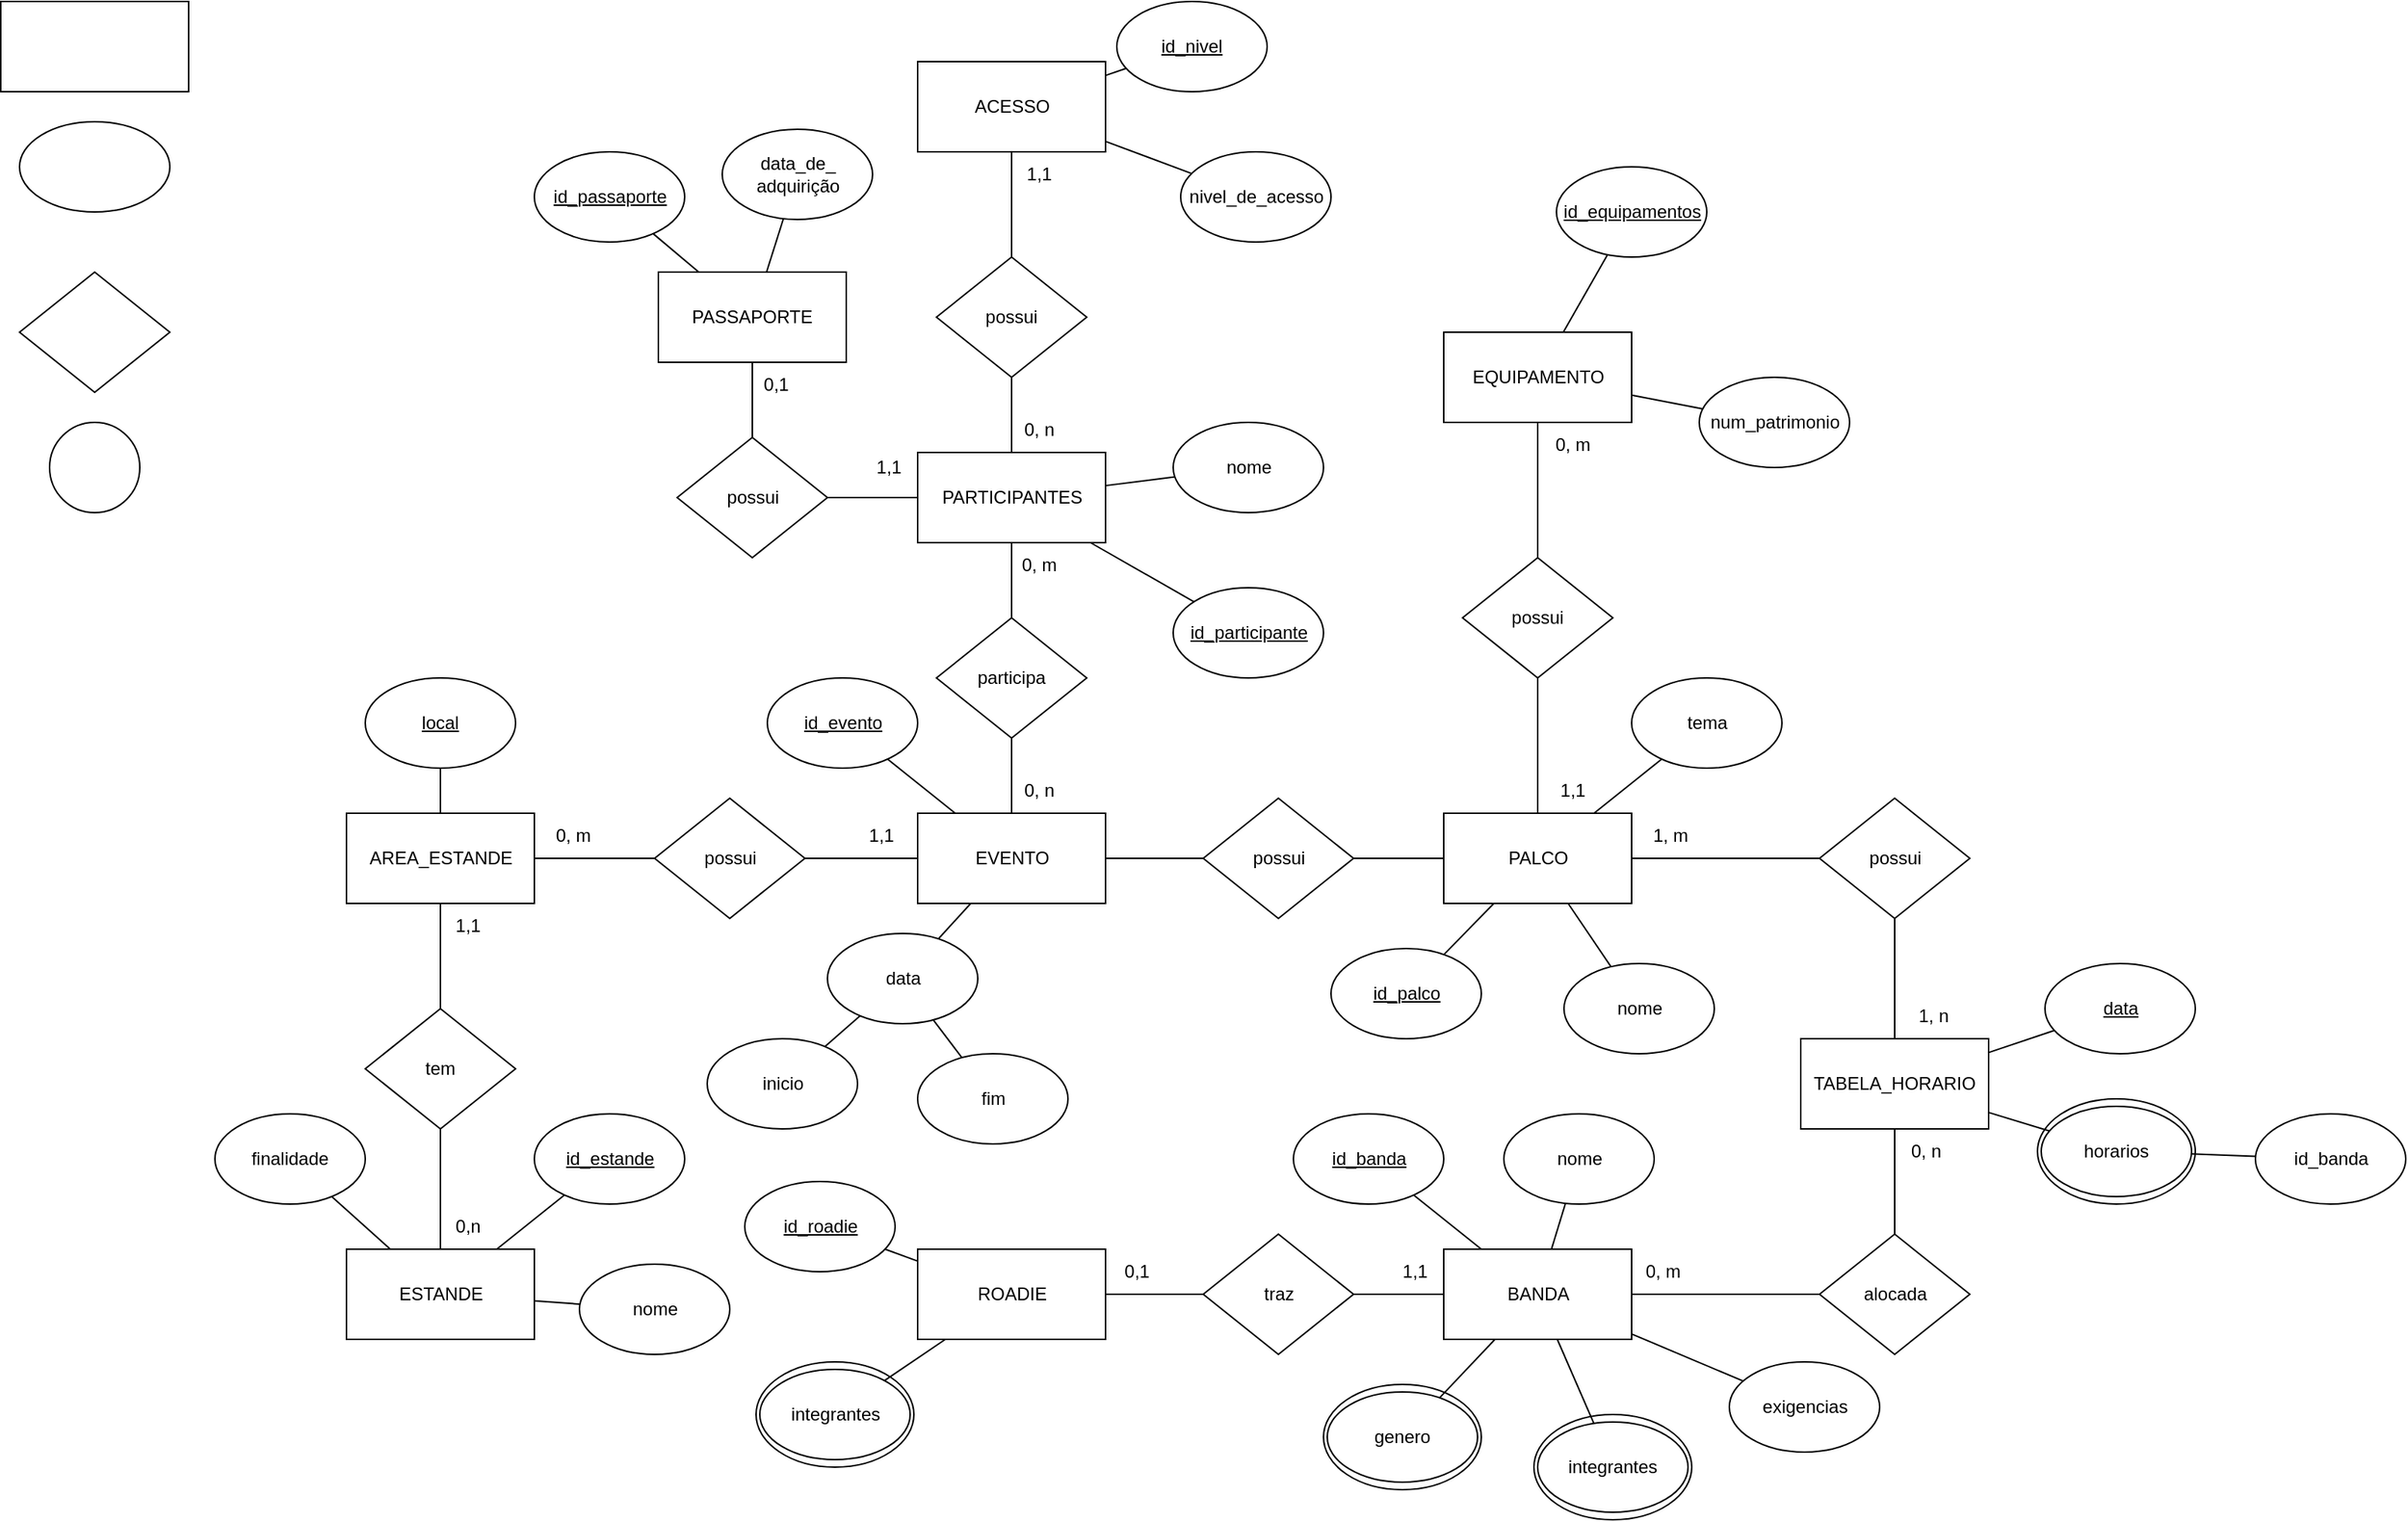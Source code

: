 <mxfile>
    <diagram id="qa-SkBQR2cakCYE9J4Vw" name="Page-1">
        <mxGraphModel dx="1600" dy="988" grid="1" gridSize="10" guides="1" tooltips="1" connect="1" arrows="1" fold="1" page="1" pageScale="1" pageWidth="850" pageHeight="1100" math="0" shadow="0">
            <root>
                <mxCell id="0"/>
                <mxCell id="1" parent="0"/>
                <mxCell id="99" value="integrantes" style="ellipse;whiteSpace=wrap;html=1;" parent="1" vertex="1">
                    <mxGeometry x="510" y="945" width="105" height="70" as="geometry"/>
                </mxCell>
                <mxCell id="2" value="" style="ellipse;whiteSpace=wrap;html=1;" parent="1" vertex="1">
                    <mxGeometry x="20" y="120" width="100" height="60" as="geometry"/>
                </mxCell>
                <mxCell id="3" value="" style="rounded=0;whiteSpace=wrap;html=1;" parent="1" vertex="1">
                    <mxGeometry x="7.5" y="40" width="125" height="60" as="geometry"/>
                </mxCell>
                <mxCell id="4" value="" style="rhombus;whiteSpace=wrap;html=1;" parent="1" vertex="1">
                    <mxGeometry x="20" y="220" width="100" height="80" as="geometry"/>
                </mxCell>
                <mxCell id="5" value="" style="ellipse;whiteSpace=wrap;html=1;aspect=fixed;" parent="1" vertex="1">
                    <mxGeometry x="40" y="320" width="60" height="60" as="geometry"/>
                </mxCell>
                <mxCell id="6" value="PARTICIPANTES" style="rounded=0;whiteSpace=wrap;html=1;" parent="1" vertex="1">
                    <mxGeometry x="617.5" y="340" width="125" height="60" as="geometry"/>
                </mxCell>
                <mxCell id="7" value="ACESSO" style="rounded=0;whiteSpace=wrap;html=1;" parent="1" vertex="1">
                    <mxGeometry x="617.5" y="80" width="125" height="60" as="geometry"/>
                </mxCell>
                <mxCell id="8" value="PASSAPORTE" style="rounded=0;whiteSpace=wrap;html=1;" parent="1" vertex="1">
                    <mxGeometry x="445" y="220" width="125" height="60" as="geometry"/>
                </mxCell>
                <mxCell id="9" value="EVENTO" style="rounded=0;whiteSpace=wrap;html=1;" parent="1" vertex="1">
                    <mxGeometry x="617.5" y="580" width="125" height="60" as="geometry"/>
                </mxCell>
                <mxCell id="10" value="BANDA" style="rounded=0;whiteSpace=wrap;html=1;" parent="1" vertex="1">
                    <mxGeometry x="967.5" y="870" width="125" height="60" as="geometry"/>
                </mxCell>
                <mxCell id="11" value="ROADIE" style="rounded=0;whiteSpace=wrap;html=1;" parent="1" vertex="1">
                    <mxGeometry x="617.5" y="870" width="125" height="60" as="geometry"/>
                </mxCell>
                <mxCell id="12" value="PALCO" style="rounded=0;whiteSpace=wrap;html=1;" parent="1" vertex="1">
                    <mxGeometry x="967.5" y="580" width="125" height="60" as="geometry"/>
                </mxCell>
                <mxCell id="13" value="EQUIPAMENTO" style="rounded=0;whiteSpace=wrap;html=1;" parent="1" vertex="1">
                    <mxGeometry x="967.5" y="260" width="125" height="60" as="geometry"/>
                </mxCell>
                <mxCell id="14" value="TABELA_HORARIO" style="rounded=0;whiteSpace=wrap;html=1;" parent="1" vertex="1">
                    <mxGeometry x="1205" y="730" width="125" height="60" as="geometry"/>
                </mxCell>
                <mxCell id="15" value="AREA_ESTANDE" style="rounded=0;whiteSpace=wrap;html=1;" parent="1" vertex="1">
                    <mxGeometry x="237.5" y="580" width="125" height="60" as="geometry"/>
                </mxCell>
                <mxCell id="16" value="ESTANDE" style="rounded=0;whiteSpace=wrap;html=1;" parent="1" vertex="1">
                    <mxGeometry x="237.5" y="870" width="125" height="60" as="geometry"/>
                </mxCell>
                <mxCell id="17" value="possui" style="rhombus;whiteSpace=wrap;html=1;" parent="1" vertex="1">
                    <mxGeometry x="630" y="210" width="100" height="80" as="geometry"/>
                </mxCell>
                <mxCell id="18" value="" style="endArrow=none;html=1;" parent="1" source="6" target="17" edge="1">
                    <mxGeometry width="50" height="50" relative="1" as="geometry">
                        <mxPoint x="407.5" y="420" as="sourcePoint"/>
                        <mxPoint x="457.5" y="370" as="targetPoint"/>
                    </mxGeometry>
                </mxCell>
                <mxCell id="19" value="" style="endArrow=none;html=1;" parent="1" source="17" target="7" edge="1">
                    <mxGeometry width="50" height="50" relative="1" as="geometry">
                        <mxPoint x="687.5" y="230" as="sourcePoint"/>
                        <mxPoint x="690" y="300" as="targetPoint"/>
                    </mxGeometry>
                </mxCell>
                <mxCell id="21" value="possui" style="rhombus;whiteSpace=wrap;html=1;" parent="1" vertex="1">
                    <mxGeometry x="457.5" y="330" width="100" height="80" as="geometry"/>
                </mxCell>
                <mxCell id="22" value="" style="endArrow=none;html=1;" parent="1" source="6" target="21" edge="1">
                    <mxGeometry width="50" height="50" relative="1" as="geometry">
                        <mxPoint x="690" y="350" as="sourcePoint"/>
                        <mxPoint x="690" y="270" as="targetPoint"/>
                    </mxGeometry>
                </mxCell>
                <mxCell id="23" value="" style="endArrow=none;html=1;" parent="1" source="21" target="8" edge="1">
                    <mxGeometry width="50" height="50" relative="1" as="geometry">
                        <mxPoint x="627.5" y="380" as="sourcePoint"/>
                        <mxPoint x="567.5" y="380" as="targetPoint"/>
                    </mxGeometry>
                </mxCell>
                <mxCell id="24" value="participa" style="rhombus;whiteSpace=wrap;html=1;" parent="1" vertex="1">
                    <mxGeometry x="630" y="450" width="100" height="80" as="geometry"/>
                </mxCell>
                <mxCell id="25" value="" style="endArrow=none;html=1;" parent="1" source="6" target="24" edge="1">
                    <mxGeometry width="50" height="50" relative="1" as="geometry">
                        <mxPoint x="690" y="350" as="sourcePoint"/>
                        <mxPoint x="680" y="460" as="targetPoint"/>
                    </mxGeometry>
                </mxCell>
                <mxCell id="26" value="" style="endArrow=none;html=1;" parent="1" source="9" target="24" edge="1">
                    <mxGeometry width="50" height="50" relative="1" as="geometry">
                        <mxPoint x="700" y="340" as="sourcePoint"/>
                        <mxPoint x="700" y="260" as="targetPoint"/>
                    </mxGeometry>
                </mxCell>
                <mxCell id="27" value="possui" style="rhombus;whiteSpace=wrap;html=1;" parent="1" vertex="1">
                    <mxGeometry x="807.5" y="570" width="100" height="80" as="geometry"/>
                </mxCell>
                <mxCell id="28" value="" style="endArrow=none;html=1;" parent="1" source="9" target="27" edge="1">
                    <mxGeometry width="50" height="50" relative="1" as="geometry">
                        <mxPoint x="690" y="590" as="sourcePoint"/>
                        <mxPoint x="690" y="530" as="targetPoint"/>
                    </mxGeometry>
                </mxCell>
                <mxCell id="29" value="" style="endArrow=none;html=1;" parent="1" source="27" target="12" edge="1">
                    <mxGeometry width="50" height="50" relative="1" as="geometry">
                        <mxPoint x="700" y="600" as="sourcePoint"/>
                        <mxPoint x="700" y="540" as="targetPoint"/>
                    </mxGeometry>
                </mxCell>
                <mxCell id="30" value="traz" style="rhombus;whiteSpace=wrap;html=1;" parent="1" vertex="1">
                    <mxGeometry x="807.5" y="860" width="100" height="80" as="geometry"/>
                </mxCell>
                <mxCell id="31" value="" style="endArrow=none;html=1;" parent="1" source="11" target="30" edge="1">
                    <mxGeometry width="50" height="50" relative="1" as="geometry">
                        <mxPoint x="752.5" y="620" as="sourcePoint"/>
                        <mxPoint x="817.5" y="620" as="targetPoint"/>
                    </mxGeometry>
                </mxCell>
                <mxCell id="32" value="" style="endArrow=none;html=1;" parent="1" source="10" target="30" edge="1">
                    <mxGeometry width="50" height="50" relative="1" as="geometry">
                        <mxPoint x="762.5" y="630" as="sourcePoint"/>
                        <mxPoint x="827.5" y="630" as="targetPoint"/>
                    </mxGeometry>
                </mxCell>
                <mxCell id="33" value="alocada" style="rhombus;whiteSpace=wrap;html=1;" parent="1" vertex="1">
                    <mxGeometry x="1217.5" y="860" width="100" height="80" as="geometry"/>
                </mxCell>
                <mxCell id="34" value="" style="endArrow=none;html=1;" parent="1" source="33" target="10" edge="1">
                    <mxGeometry width="50" height="50" relative="1" as="geometry">
                        <mxPoint x="977.5" y="910" as="sourcePoint"/>
                        <mxPoint x="917.5" y="910" as="targetPoint"/>
                    </mxGeometry>
                </mxCell>
                <mxCell id="35" value="possui" style="rhombus;whiteSpace=wrap;html=1;" parent="1" vertex="1">
                    <mxGeometry x="1217.5" y="570" width="100" height="80" as="geometry"/>
                </mxCell>
                <mxCell id="36" value="" style="endArrow=none;html=1;" parent="1" source="14" target="33" edge="1">
                    <mxGeometry width="50" height="50" relative="1" as="geometry">
                        <mxPoint x="1227.5" y="910" as="sourcePoint"/>
                        <mxPoint x="1102.5" y="910" as="targetPoint"/>
                    </mxGeometry>
                </mxCell>
                <mxCell id="37" value="" style="endArrow=none;html=1;" parent="1" source="35" target="14" edge="1">
                    <mxGeometry width="50" height="50" relative="1" as="geometry">
                        <mxPoint x="1277.5" y="800" as="sourcePoint"/>
                        <mxPoint x="1277.5" y="870" as="targetPoint"/>
                    </mxGeometry>
                </mxCell>
                <mxCell id="38" value="" style="endArrow=none;html=1;" parent="1" source="12" target="35" edge="1">
                    <mxGeometry width="50" height="50" relative="1" as="geometry">
                        <mxPoint x="1277.5" y="660" as="sourcePoint"/>
                        <mxPoint x="1277.5" y="740" as="targetPoint"/>
                    </mxGeometry>
                </mxCell>
                <mxCell id="39" value="possui" style="rhombus;whiteSpace=wrap;html=1;" parent="1" vertex="1">
                    <mxGeometry x="980" y="410" width="100" height="80" as="geometry"/>
                </mxCell>
                <mxCell id="40" value="" style="endArrow=none;html=1;" parent="1" source="39" target="12" edge="1">
                    <mxGeometry width="50" height="50" relative="1" as="geometry">
                        <mxPoint x="1102.5" y="620" as="sourcePoint"/>
                        <mxPoint x="1227.5" y="620" as="targetPoint"/>
                    </mxGeometry>
                </mxCell>
                <mxCell id="41" value="" style="endArrow=none;html=1;" parent="1" source="13" target="39" edge="1">
                    <mxGeometry width="50" height="50" relative="1" as="geometry">
                        <mxPoint x="1112.5" y="630" as="sourcePoint"/>
                        <mxPoint x="1237.5" y="630" as="targetPoint"/>
                    </mxGeometry>
                </mxCell>
                <mxCell id="43" value="tem" style="rhombus;whiteSpace=wrap;html=1;" parent="1" vertex="1">
                    <mxGeometry x="250" y="710" width="100" height="80" as="geometry"/>
                </mxCell>
                <mxCell id="44" value="possui" style="rhombus;whiteSpace=wrap;html=1;" parent="1" vertex="1">
                    <mxGeometry x="442.5" y="570" width="100" height="80" as="geometry"/>
                </mxCell>
                <mxCell id="46" value="" style="endArrow=none;html=1;" parent="1" source="44" target="9" edge="1">
                    <mxGeometry width="50" height="50" relative="1" as="geometry">
                        <mxPoint x="752.5" y="620" as="sourcePoint"/>
                        <mxPoint x="817.5" y="620" as="targetPoint"/>
                    </mxGeometry>
                </mxCell>
                <mxCell id="47" value="" style="endArrow=none;html=1;" parent="1" source="15" target="44" edge="1">
                    <mxGeometry width="50" height="50" relative="1" as="geometry">
                        <mxPoint x="552.5" y="620" as="sourcePoint"/>
                        <mxPoint x="497.5" y="620" as="targetPoint"/>
                    </mxGeometry>
                </mxCell>
                <mxCell id="48" value="" style="endArrow=none;html=1;" parent="1" source="43" target="15" edge="1">
                    <mxGeometry width="50" height="50" relative="1" as="geometry">
                        <mxPoint x="562.5" y="630" as="sourcePoint"/>
                        <mxPoint x="637.5" y="630" as="targetPoint"/>
                    </mxGeometry>
                </mxCell>
                <mxCell id="49" value="" style="endArrow=none;html=1;" parent="1" source="16" target="43" edge="1">
                    <mxGeometry width="50" height="50" relative="1" as="geometry">
                        <mxPoint x="572.5" y="640" as="sourcePoint"/>
                        <mxPoint x="647.5" y="640" as="targetPoint"/>
                    </mxGeometry>
                </mxCell>
                <mxCell id="50" value="&lt;u&gt;id_participante&lt;/u&gt;" style="ellipse;whiteSpace=wrap;html=1;" parent="1" vertex="1">
                    <mxGeometry x="787.5" y="430" width="100" height="60" as="geometry"/>
                </mxCell>
                <mxCell id="51" value="nome" style="ellipse;whiteSpace=wrap;html=1;" parent="1" vertex="1">
                    <mxGeometry x="787.5" y="320" width="100" height="60" as="geometry"/>
                </mxCell>
                <mxCell id="52" value="" style="endArrow=none;html=1;" parent="1" source="6" target="50" edge="1">
                    <mxGeometry width="50" height="50" relative="1" as="geometry">
                        <mxPoint x="690" y="410" as="sourcePoint"/>
                        <mxPoint x="690" y="470" as="targetPoint"/>
                    </mxGeometry>
                </mxCell>
                <mxCell id="53" value="0,1" style="text;html=1;align=center;verticalAlign=middle;resizable=0;points=[];autosize=1;strokeColor=none;fillColor=none;" parent="1" vertex="1">
                    <mxGeometry x="502.5" y="280" width="40" height="30" as="geometry"/>
                </mxCell>
                <mxCell id="54" value="1,1" style="text;html=1;align=center;verticalAlign=middle;resizable=0;points=[];autosize=1;strokeColor=none;fillColor=none;" parent="1" vertex="1">
                    <mxGeometry x="577.5" y="335" width="40" height="30" as="geometry"/>
                </mxCell>
                <mxCell id="55" value="1,1" style="text;html=1;align=center;verticalAlign=middle;resizable=0;points=[];autosize=1;strokeColor=none;fillColor=none;" parent="1" vertex="1">
                    <mxGeometry x="677.5" y="140" width="40" height="30" as="geometry"/>
                </mxCell>
                <mxCell id="56" value="0, n" style="text;html=1;align=center;verticalAlign=middle;resizable=0;points=[];autosize=1;strokeColor=none;fillColor=none;" parent="1" vertex="1">
                    <mxGeometry x="677.5" y="310" width="40" height="30" as="geometry"/>
                </mxCell>
                <mxCell id="57" value="0, n" style="text;html=1;align=center;verticalAlign=middle;resizable=0;points=[];autosize=1;strokeColor=none;fillColor=none;" parent="1" vertex="1">
                    <mxGeometry x="677.5" y="550" width="40" height="30" as="geometry"/>
                </mxCell>
                <mxCell id="58" value="0, m" style="text;html=1;align=center;verticalAlign=middle;resizable=0;points=[];autosize=1;strokeColor=none;fillColor=none;" parent="1" vertex="1">
                    <mxGeometry x="672.5" y="400" width="50" height="30" as="geometry"/>
                </mxCell>
                <mxCell id="59" value="0, m" style="text;html=1;align=center;verticalAlign=middle;resizable=0;points=[];autosize=1;strokeColor=none;fillColor=none;" parent="1" vertex="1">
                    <mxGeometry x="362.5" y="580" width="50" height="30" as="geometry"/>
                </mxCell>
                <mxCell id="60" value="1,1" style="text;html=1;align=center;verticalAlign=middle;resizable=0;points=[];autosize=1;strokeColor=none;fillColor=none;" parent="1" vertex="1">
                    <mxGeometry x="572.5" y="580" width="40" height="30" as="geometry"/>
                </mxCell>
                <mxCell id="61" value="0,n" style="text;html=1;align=center;verticalAlign=middle;resizable=0;points=[];autosize=1;strokeColor=none;fillColor=none;" parent="1" vertex="1">
                    <mxGeometry x="297.5" y="840" width="40" height="30" as="geometry"/>
                </mxCell>
                <mxCell id="62" value="1,1" style="text;html=1;align=center;verticalAlign=middle;resizable=0;points=[];autosize=1;strokeColor=none;fillColor=none;" parent="1" vertex="1">
                    <mxGeometry x="297.5" y="640" width="40" height="30" as="geometry"/>
                </mxCell>
                <mxCell id="63" value="0,1" style="text;html=1;align=center;verticalAlign=middle;resizable=0;points=[];autosize=1;strokeColor=none;fillColor=none;" parent="1" vertex="1">
                    <mxGeometry x="742.5" y="870" width="40" height="30" as="geometry"/>
                </mxCell>
                <mxCell id="64" value="1,1" style="text;html=1;align=center;verticalAlign=middle;resizable=0;points=[];autosize=1;strokeColor=none;fillColor=none;" parent="1" vertex="1">
                    <mxGeometry x="927.5" y="870" width="40" height="30" as="geometry"/>
                </mxCell>
                <mxCell id="65" value="0, n" style="text;html=1;align=center;verticalAlign=middle;resizable=0;points=[];autosize=1;strokeColor=none;fillColor=none;" parent="1" vertex="1">
                    <mxGeometry x="1267.5" y="790" width="40" height="30" as="geometry"/>
                </mxCell>
                <mxCell id="66" value="0, m" style="text;html=1;align=center;verticalAlign=middle;resizable=0;points=[];autosize=1;strokeColor=none;fillColor=none;" parent="1" vertex="1">
                    <mxGeometry x="1087.5" y="870" width="50" height="30" as="geometry"/>
                </mxCell>
                <mxCell id="67" value="1, m" style="text;html=1;align=center;verticalAlign=middle;resizable=0;points=[];autosize=1;strokeColor=none;fillColor=none;" parent="1" vertex="1">
                    <mxGeometry x="1092.5" y="580" width="50" height="30" as="geometry"/>
                </mxCell>
                <mxCell id="68" value="1, n" style="text;html=1;align=center;verticalAlign=middle;resizable=0;points=[];autosize=1;strokeColor=none;fillColor=none;" parent="1" vertex="1">
                    <mxGeometry x="1272.5" y="700" width="40" height="30" as="geometry"/>
                </mxCell>
                <mxCell id="69" value="0, m" style="text;html=1;align=center;verticalAlign=middle;resizable=0;points=[];autosize=1;strokeColor=none;fillColor=none;" parent="1" vertex="1">
                    <mxGeometry x="1027.5" y="320" width="50" height="30" as="geometry"/>
                </mxCell>
                <mxCell id="70" value="1,1" style="text;html=1;align=center;verticalAlign=middle;resizable=0;points=[];autosize=1;strokeColor=none;fillColor=none;" parent="1" vertex="1">
                    <mxGeometry x="1032.5" y="550" width="40" height="30" as="geometry"/>
                </mxCell>
                <mxCell id="71" value="" style="endArrow=none;html=1;" parent="1" source="6" target="51" edge="1">
                    <mxGeometry width="50" height="50" relative="1" as="geometry">
                        <mxPoint x="742.55" y="410" as="sourcePoint"/>
                        <mxPoint x="811.348" y="449.276" as="targetPoint"/>
                    </mxGeometry>
                </mxCell>
                <mxCell id="73" value="nivel_de_acesso" style="ellipse;whiteSpace=wrap;html=1;" parent="1" vertex="1">
                    <mxGeometry x="792.5" y="140" width="100" height="60" as="geometry"/>
                </mxCell>
                <mxCell id="74" value="&lt;u&gt;id_nivel&lt;/u&gt;" style="ellipse;whiteSpace=wrap;html=1;" parent="1" vertex="1">
                    <mxGeometry x="750" y="40" width="100" height="60" as="geometry"/>
                </mxCell>
                <mxCell id="75" value="" style="endArrow=none;html=1;" parent="1" source="74" target="7" edge="1">
                    <mxGeometry width="50" height="50" relative="1" as="geometry">
                        <mxPoint x="752.5" y="402.075" as="sourcePoint"/>
                        <mxPoint x="798.59" y="396.231" as="targetPoint"/>
                    </mxGeometry>
                </mxCell>
                <mxCell id="76" value="" style="endArrow=none;html=1;" parent="1" source="73" target="7" edge="1">
                    <mxGeometry width="50" height="50" relative="1" as="geometry">
                        <mxPoint x="762.5" y="412.075" as="sourcePoint"/>
                        <mxPoint x="808.59" y="406.231" as="targetPoint"/>
                    </mxGeometry>
                </mxCell>
                <mxCell id="77" value="&lt;u&gt;id_passaporte&lt;/u&gt;" style="ellipse;whiteSpace=wrap;html=1;" parent="1" vertex="1">
                    <mxGeometry x="362.5" y="140" width="100" height="60" as="geometry"/>
                </mxCell>
                <mxCell id="78" value="data_de_&lt;br&gt;adquirição" style="ellipse;whiteSpace=wrap;html=1;" parent="1" vertex="1">
                    <mxGeometry x="487.5" y="125" width="100" height="60" as="geometry"/>
                </mxCell>
                <mxCell id="79" value="" style="endArrow=none;html=1;" parent="1" source="8" target="77" edge="1">
                    <mxGeometry width="50" height="50" relative="1" as="geometry">
                        <mxPoint x="716.624" y="49.282" as="sourcePoint"/>
                        <mxPoint x="701.25" y="90" as="targetPoint"/>
                    </mxGeometry>
                </mxCell>
                <mxCell id="80" value="" style="endArrow=none;html=1;" parent="1" source="8" target="78" edge="1">
                    <mxGeometry width="50" height="50" relative="1" as="geometry">
                        <mxPoint x="726.624" y="59.282" as="sourcePoint"/>
                        <mxPoint x="711.25" y="100" as="targetPoint"/>
                    </mxGeometry>
                </mxCell>
                <mxCell id="81" value="&lt;u&gt;id_evento&lt;/u&gt;" style="ellipse;whiteSpace=wrap;html=1;" parent="1" vertex="1">
                    <mxGeometry x="517.5" y="490" width="100" height="60" as="geometry"/>
                </mxCell>
                <mxCell id="82" value="data" style="ellipse;whiteSpace=wrap;html=1;" parent="1" vertex="1">
                    <mxGeometry x="557.5" y="660" width="100" height="60" as="geometry"/>
                </mxCell>
                <mxCell id="83" value="inicio" style="ellipse;whiteSpace=wrap;html=1;" parent="1" vertex="1">
                    <mxGeometry x="477.5" y="730" width="100" height="60" as="geometry"/>
                </mxCell>
                <mxCell id="84" value="fim" style="ellipse;whiteSpace=wrap;html=1;" parent="1" vertex="1">
                    <mxGeometry x="617.5" y="740" width="100" height="60" as="geometry"/>
                </mxCell>
                <mxCell id="85" value="" style="endArrow=none;html=1;" parent="1" source="81" target="9" edge="1">
                    <mxGeometry width="50" height="50" relative="1" as="geometry">
                        <mxPoint x="742.55" y="390" as="sourcePoint"/>
                        <mxPoint x="811.348" y="429.276" as="targetPoint"/>
                    </mxGeometry>
                </mxCell>
                <mxCell id="86" value="" style="endArrow=none;html=1;" parent="1" source="82" target="9" edge="1">
                    <mxGeometry width="50" height="50" relative="1" as="geometry">
                        <mxPoint x="607.5" y="554" as="sourcePoint"/>
                        <mxPoint x="652.5" y="590" as="targetPoint"/>
                    </mxGeometry>
                </mxCell>
                <mxCell id="87" value="" style="endArrow=none;html=1;" parent="1" source="82" target="84" edge="1">
                    <mxGeometry width="50" height="50" relative="1" as="geometry">
                        <mxPoint x="641.257" y="673.603" as="sourcePoint"/>
                        <mxPoint x="662.812" y="650" as="targetPoint"/>
                    </mxGeometry>
                </mxCell>
                <mxCell id="88" value="" style="endArrow=none;html=1;" parent="1" source="83" target="82" edge="1">
                    <mxGeometry width="50" height="50" relative="1" as="geometry">
                        <mxPoint x="638.018" y="727.358" as="sourcePoint"/>
                        <mxPoint x="656.982" y="752.642" as="targetPoint"/>
                    </mxGeometry>
                </mxCell>
                <mxCell id="89" value="&lt;u&gt;local&lt;/u&gt;" style="ellipse;whiteSpace=wrap;html=1;" parent="1" vertex="1">
                    <mxGeometry x="250" y="490" width="100" height="60" as="geometry"/>
                </mxCell>
                <mxCell id="90" value="" style="endArrow=none;html=1;" parent="1" source="89" target="15" edge="1">
                    <mxGeometry width="50" height="50" relative="1" as="geometry">
                        <mxPoint x="372.5" y="620" as="sourcePoint"/>
                        <mxPoint x="452.5" y="620" as="targetPoint"/>
                    </mxGeometry>
                </mxCell>
                <mxCell id="91" value="&lt;u&gt;id_estande&lt;/u&gt;" style="ellipse;whiteSpace=wrap;html=1;" parent="1" vertex="1">
                    <mxGeometry x="362.5" y="780" width="100" height="60" as="geometry"/>
                </mxCell>
                <mxCell id="92" value="nome" style="ellipse;whiteSpace=wrap;html=1;" parent="1" vertex="1">
                    <mxGeometry x="392.5" y="880" width="100" height="60" as="geometry"/>
                </mxCell>
                <mxCell id="93" value="finalidade" style="ellipse;whiteSpace=wrap;html=1;" parent="1" vertex="1">
                    <mxGeometry x="150" y="780" width="100" height="60" as="geometry"/>
                </mxCell>
                <mxCell id="94" value="" style="endArrow=none;html=1;" parent="1" source="91" target="16" edge="1">
                    <mxGeometry width="50" height="50" relative="1" as="geometry">
                        <mxPoint x="372.5" y="620" as="sourcePoint"/>
                        <mxPoint x="452.5" y="620" as="targetPoint"/>
                    </mxGeometry>
                </mxCell>
                <mxCell id="95" value="" style="endArrow=none;html=1;" parent="1" source="93" target="16" edge="1">
                    <mxGeometry width="50" height="50" relative="1" as="geometry">
                        <mxPoint x="382.5" y="630" as="sourcePoint"/>
                        <mxPoint x="462.5" y="630" as="targetPoint"/>
                    </mxGeometry>
                </mxCell>
                <mxCell id="96" value="" style="endArrow=none;html=1;" parent="1" source="92" target="16" edge="1">
                    <mxGeometry width="50" height="50" relative="1" as="geometry">
                        <mxPoint x="392.5" y="640" as="sourcePoint"/>
                        <mxPoint x="472.5" y="640" as="targetPoint"/>
                    </mxGeometry>
                </mxCell>
                <mxCell id="97" value="&lt;u&gt;id_roadie&lt;/u&gt;" style="ellipse;whiteSpace=wrap;html=1;" parent="1" vertex="1">
                    <mxGeometry x="502.5" y="825" width="100" height="60" as="geometry"/>
                </mxCell>
                <mxCell id="98" value="integrantes" style="ellipse;whiteSpace=wrap;html=1;" parent="1" vertex="1">
                    <mxGeometry x="512.5" y="950" width="100" height="60" as="geometry"/>
                </mxCell>
                <mxCell id="100" value="" style="endArrow=none;html=1;" parent="1" source="97" target="11" edge="1">
                    <mxGeometry width="50" height="50" relative="1" as="geometry">
                        <mxPoint x="638.018" y="727.358" as="sourcePoint"/>
                        <mxPoint x="656.982" y="752.642" as="targetPoint"/>
                    </mxGeometry>
                </mxCell>
                <mxCell id="101" value="" style="endArrow=none;html=1;" parent="1" source="98" target="11" edge="1">
                    <mxGeometry width="50" height="50" relative="1" as="geometry">
                        <mxPoint x="648.018" y="737.358" as="sourcePoint"/>
                        <mxPoint x="666.982" y="762.642" as="targetPoint"/>
                    </mxGeometry>
                </mxCell>
                <mxCell id="102" value="&lt;u&gt;id_banda&lt;/u&gt;" style="ellipse;whiteSpace=wrap;html=1;" parent="1" vertex="1">
                    <mxGeometry x="867.5" y="780" width="100" height="60" as="geometry"/>
                </mxCell>
                <mxCell id="103" value="integrantes" style="ellipse;whiteSpace=wrap;html=1;" parent="1" vertex="1">
                    <mxGeometry x="887.5" y="960" width="105" height="70" as="geometry"/>
                </mxCell>
                <mxCell id="104" value="genero" style="ellipse;whiteSpace=wrap;html=1;" parent="1" vertex="1">
                    <mxGeometry x="890" y="965" width="100" height="60" as="geometry"/>
                </mxCell>
                <mxCell id="105" value="integrantes" style="ellipse;whiteSpace=wrap;html=1;" parent="1" vertex="1">
                    <mxGeometry x="1027.5" y="980" width="105" height="70" as="geometry"/>
                </mxCell>
                <mxCell id="106" value="integrantes" style="ellipse;whiteSpace=wrap;html=1;" parent="1" vertex="1">
                    <mxGeometry x="1030" y="985" width="100" height="60" as="geometry"/>
                </mxCell>
                <mxCell id="109" value="nome" style="ellipse;whiteSpace=wrap;html=1;" parent="1" vertex="1">
                    <mxGeometry x="1007.5" y="780" width="100" height="60" as="geometry"/>
                </mxCell>
                <mxCell id="110" value="exigencias" style="ellipse;whiteSpace=wrap;html=1;" parent="1" vertex="1">
                    <mxGeometry x="1157.5" y="945" width="100" height="60" as="geometry"/>
                </mxCell>
                <mxCell id="111" value="" style="endArrow=none;html=1;" parent="1" source="10" target="109" edge="1">
                    <mxGeometry width="50" height="50" relative="1" as="geometry">
                        <mxPoint x="1227.5" y="910" as="sourcePoint"/>
                        <mxPoint x="1102.5" y="910" as="targetPoint"/>
                    </mxGeometry>
                </mxCell>
                <mxCell id="112" value="" style="endArrow=none;html=1;" parent="1" source="10" target="110" edge="1">
                    <mxGeometry width="50" height="50" relative="1" as="geometry">
                        <mxPoint x="1237.5" y="920" as="sourcePoint"/>
                        <mxPoint x="1207.5" y="960" as="targetPoint"/>
                    </mxGeometry>
                </mxCell>
                <mxCell id="113" value="" style="endArrow=none;html=1;" parent="1" source="10" target="106" edge="1">
                    <mxGeometry width="50" height="50" relative="1" as="geometry">
                        <mxPoint x="1247.5" y="930" as="sourcePoint"/>
                        <mxPoint x="1122.5" y="930" as="targetPoint"/>
                    </mxGeometry>
                </mxCell>
                <mxCell id="114" value="" style="endArrow=none;html=1;" parent="1" source="10" target="104" edge="1">
                    <mxGeometry width="50" height="50" relative="1" as="geometry">
                        <mxPoint x="1257.5" y="940" as="sourcePoint"/>
                        <mxPoint x="1132.5" y="940" as="targetPoint"/>
                    </mxGeometry>
                </mxCell>
                <mxCell id="115" value="" style="endArrow=none;html=1;" parent="1" source="102" target="10" edge="1">
                    <mxGeometry width="50" height="50" relative="1" as="geometry">
                        <mxPoint x="1267.5" y="950" as="sourcePoint"/>
                        <mxPoint x="1142.5" y="950" as="targetPoint"/>
                    </mxGeometry>
                </mxCell>
                <mxCell id="116" value="&lt;u&gt;data&lt;/u&gt;" style="ellipse;whiteSpace=wrap;html=1;" parent="1" vertex="1">
                    <mxGeometry x="1367.5" y="680" width="100" height="60" as="geometry"/>
                </mxCell>
                <mxCell id="117" value="integrantes" style="ellipse;whiteSpace=wrap;html=1;" parent="1" vertex="1">
                    <mxGeometry x="1362.5" y="770" width="105" height="70" as="geometry"/>
                </mxCell>
                <mxCell id="118" value="horarios" style="ellipse;whiteSpace=wrap;html=1;" parent="1" vertex="1">
                    <mxGeometry x="1365" y="775" width="100" height="60" as="geometry"/>
                </mxCell>
                <mxCell id="119" value="id_banda" style="ellipse;whiteSpace=wrap;html=1;" parent="1" vertex="1">
                    <mxGeometry x="1507.5" y="780" width="100" height="60" as="geometry"/>
                </mxCell>
                <mxCell id="120" value="" style="endArrow=none;html=1;" parent="1" source="118" target="119" edge="1">
                    <mxGeometry width="50" height="50" relative="1" as="geometry">
                        <mxPoint x="1277.5" y="660" as="sourcePoint"/>
                        <mxPoint x="1277.5" y="740" as="targetPoint"/>
                    </mxGeometry>
                </mxCell>
                <mxCell id="121" value="" style="endArrow=none;html=1;" parent="1" source="14" target="118" edge="1">
                    <mxGeometry width="50" height="50" relative="1" as="geometry">
                        <mxPoint x="1474.926" y="816.628" as="sourcePoint"/>
                        <mxPoint x="1427.5" y="800" as="targetPoint"/>
                    </mxGeometry>
                </mxCell>
                <mxCell id="122" value="" style="endArrow=none;html=1;" parent="1" source="116" target="14" edge="1">
                    <mxGeometry width="50" height="50" relative="1" as="geometry">
                        <mxPoint x="1484.926" y="826.628" as="sourcePoint"/>
                        <mxPoint x="1527.586" y="828.242" as="targetPoint"/>
                    </mxGeometry>
                </mxCell>
                <mxCell id="123" value="&lt;u&gt;id_palco&lt;/u&gt;" style="ellipse;whiteSpace=wrap;html=1;" parent="1" vertex="1">
                    <mxGeometry x="892.5" y="670" width="100" height="60" as="geometry"/>
                </mxCell>
                <mxCell id="124" value="nome" style="ellipse;whiteSpace=wrap;html=1;" parent="1" vertex="1">
                    <mxGeometry x="1047.5" y="680" width="100" height="60" as="geometry"/>
                </mxCell>
                <mxCell id="125" value="tema" style="ellipse;whiteSpace=wrap;html=1;" parent="1" vertex="1">
                    <mxGeometry x="1092.5" y="490" width="100" height="60" as="geometry"/>
                </mxCell>
                <mxCell id="127" value="" style="endArrow=none;html=1;" parent="1" source="124" target="12" edge="1">
                    <mxGeometry width="50" height="50" relative="1" as="geometry">
                        <mxPoint x="1102.5" y="620" as="sourcePoint"/>
                        <mxPoint x="1227.5" y="620" as="targetPoint"/>
                    </mxGeometry>
                </mxCell>
                <mxCell id="128" value="" style="endArrow=none;html=1;" parent="1" source="123" target="12" edge="1">
                    <mxGeometry width="50" height="50" relative="1" as="geometry">
                        <mxPoint x="1112.5" y="630" as="sourcePoint"/>
                        <mxPoint x="1237.5" y="630" as="targetPoint"/>
                    </mxGeometry>
                </mxCell>
                <mxCell id="129" value="" style="endArrow=none;html=1;" parent="1" source="125" target="12" edge="1">
                    <mxGeometry width="50" height="50" relative="1" as="geometry">
                        <mxPoint x="1122.5" y="640" as="sourcePoint"/>
                        <mxPoint x="1247.5" y="640" as="targetPoint"/>
                    </mxGeometry>
                </mxCell>
                <mxCell id="130" value="&lt;u&gt;id_equipamentos&lt;/u&gt;" style="ellipse;whiteSpace=wrap;html=1;" vertex="1" parent="1">
                    <mxGeometry x="1042.5" y="150" width="100" height="60" as="geometry"/>
                </mxCell>
                <mxCell id="131" value="num_patrimonio" style="ellipse;whiteSpace=wrap;html=1;" vertex="1" parent="1">
                    <mxGeometry x="1137.5" y="290" width="100" height="60" as="geometry"/>
                </mxCell>
                <mxCell id="132" value="" style="endArrow=none;html=1;" edge="1" parent="1" source="131" target="13">
                    <mxGeometry width="50" height="50" relative="1" as="geometry">
                        <mxPoint x="1040" y="330" as="sourcePoint"/>
                        <mxPoint x="1040" y="420" as="targetPoint"/>
                    </mxGeometry>
                </mxCell>
                <mxCell id="133" value="" style="endArrow=none;html=1;" edge="1" parent="1" source="130" target="13">
                    <mxGeometry width="50" height="50" relative="1" as="geometry">
                        <mxPoint x="1050" y="340" as="sourcePoint"/>
                        <mxPoint x="1077.5" y="280" as="targetPoint"/>
                    </mxGeometry>
                </mxCell>
            </root>
        </mxGraphModel>
    </diagram>
</mxfile>